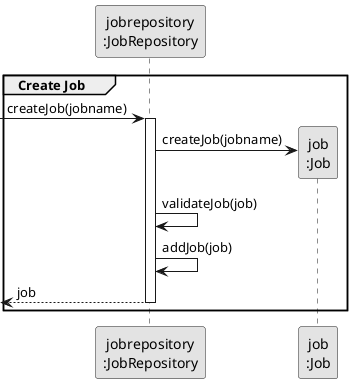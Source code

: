 @startuml
skinparam monochrome true
skinparam packageStyle rectangle
skinparam shadowing false


participant "jobrepository\n:JobRepository" as JR
participant "job\n:Job" as TRABALHO

    group Create Job

                    -> JR: createJob(jobname)
                    activate JR

                        JR -> TRABALHO**: createJob(jobname)

                        JR -> JR: validateJob(job)

                        JR -> JR: addJob(job)


                        <-- JR  : job

                    deactivate JR




    end


@enduml